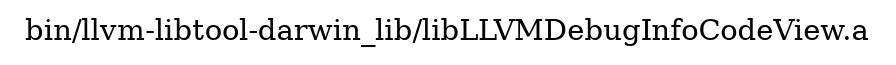 digraph "bin/llvm-libtool-darwin_lib/libLLVMDebugInfoCodeView.a" {
	label="bin/llvm-libtool-darwin_lib/libLLVMDebugInfoCodeView.a";
	rankdir=LR;

}
